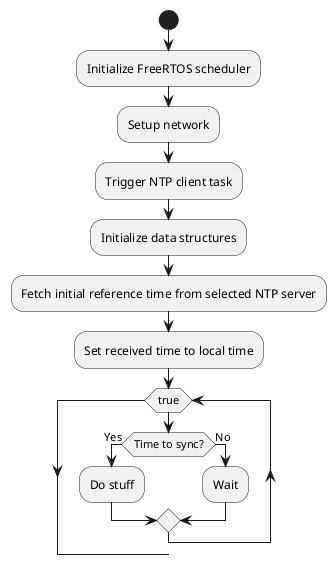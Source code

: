 @startuml

start

:Initialize FreeRTOS scheduler;
:Setup network;
:Trigger NTP client task;

:Initialize data structures;
:Fetch initial reference time from selected NTP server; 
:Set received time to local time;

while (true)

    if (Time to sync?) then (Yes)
        :Do stuff;
    else (No)
        :Wait;
    endif

endwhile

@enduml